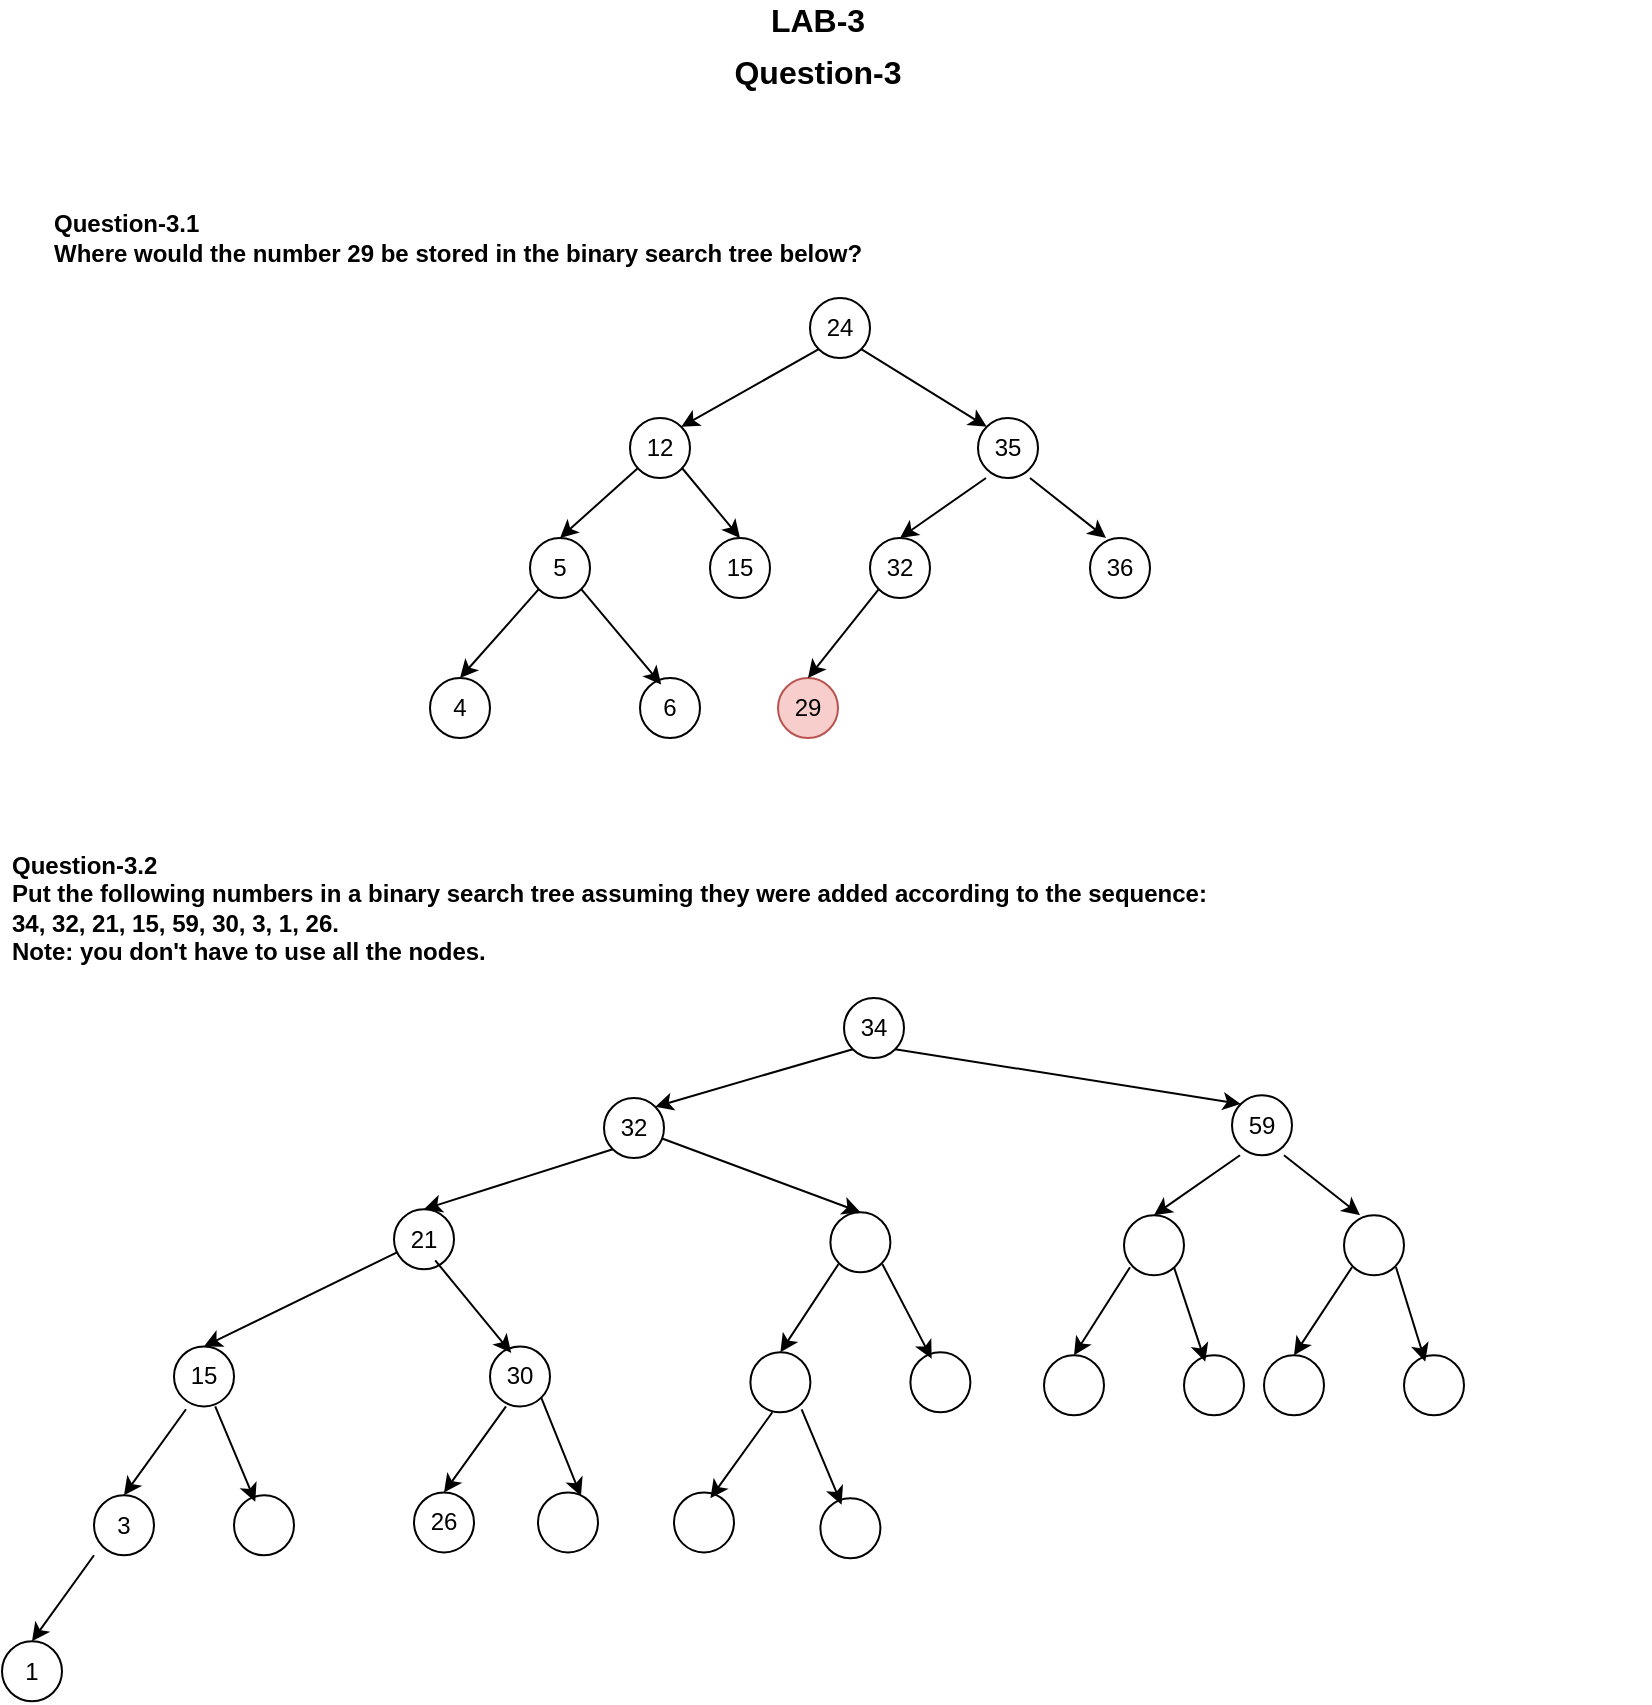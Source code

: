 <mxfile version="28.2.5">
  <diagram name="Page-1" id="CtZrxecPgvAGzupa3rpV">
    <mxGraphModel dx="801" dy="746" grid="1" gridSize="10" guides="1" tooltips="1" connect="1" arrows="1" fold="1" page="1" pageScale="1" pageWidth="850" pageHeight="1100" math="0" shadow="0">
      <root>
        <mxCell id="0" />
        <mxCell id="1" parent="0" />
        <mxCell id="JFBfamYNF0iCNlNNwoPo-1" value="&lt;b&gt;Question-3.1&lt;/b&gt;&lt;div&gt;&lt;b&gt;Where would the number 29 be stored in the binary search tree below?&lt;/b&gt;&lt;/div&gt;" style="text;html=1;align=left;verticalAlign=middle;whiteSpace=wrap;rounded=0;" parent="1" vertex="1">
          <mxGeometry x="41" y="120" width="800" height="40" as="geometry" />
        </mxCell>
        <mxCell id="JFBfamYNF0iCNlNNwoPo-4" value="24" style="ellipse;whiteSpace=wrap;html=1;aspect=fixed;" parent="1" vertex="1">
          <mxGeometry x="421" y="170" width="30" height="30" as="geometry" />
        </mxCell>
        <mxCell id="JFBfamYNF0iCNlNNwoPo-12" value="29" style="ellipse;whiteSpace=wrap;html=1;aspect=fixed;fillColor=#f8cecc;strokeColor=#b85450;" parent="1" vertex="1">
          <mxGeometry x="405" y="360" width="30" height="30" as="geometry" />
        </mxCell>
        <mxCell id="JFBfamYNF0iCNlNNwoPo-13" value="6" style="ellipse;whiteSpace=wrap;html=1;aspect=fixed;" parent="1" vertex="1">
          <mxGeometry x="336" y="360" width="30" height="30" as="geometry" />
        </mxCell>
        <mxCell id="JFBfamYNF0iCNlNNwoPo-14" value="32" style="ellipse;whiteSpace=wrap;html=1;aspect=fixed;" parent="1" vertex="1">
          <mxGeometry x="451" y="290" width="30" height="30" as="geometry" />
        </mxCell>
        <mxCell id="JFBfamYNF0iCNlNNwoPo-15" value="4" style="ellipse;whiteSpace=wrap;html=1;aspect=fixed;" parent="1" vertex="1">
          <mxGeometry x="231" y="360" width="30" height="30" as="geometry" />
        </mxCell>
        <mxCell id="JFBfamYNF0iCNlNNwoPo-17" value="5" style="ellipse;whiteSpace=wrap;html=1;aspect=fixed;" parent="1" vertex="1">
          <mxGeometry x="281" y="290" width="30" height="30" as="geometry" />
        </mxCell>
        <mxCell id="JFBfamYNF0iCNlNNwoPo-18" value="15" style="ellipse;whiteSpace=wrap;html=1;aspect=fixed;" parent="1" vertex="1">
          <mxGeometry x="371" y="290" width="30" height="30" as="geometry" />
        </mxCell>
        <mxCell id="JFBfamYNF0iCNlNNwoPo-19" value="36" style="ellipse;whiteSpace=wrap;html=1;aspect=fixed;" parent="1" vertex="1">
          <mxGeometry x="561" y="290" width="30" height="30" as="geometry" />
        </mxCell>
        <mxCell id="JFBfamYNF0iCNlNNwoPo-20" value="35" style="ellipse;whiteSpace=wrap;html=1;aspect=fixed;" parent="1" vertex="1">
          <mxGeometry x="505" y="230" width="30" height="30" as="geometry" />
        </mxCell>
        <mxCell id="JFBfamYNF0iCNlNNwoPo-21" value="12" style="ellipse;whiteSpace=wrap;html=1;aspect=fixed;" parent="1" vertex="1">
          <mxGeometry x="331" y="230" width="30" height="30" as="geometry" />
        </mxCell>
        <mxCell id="JFBfamYNF0iCNlNNwoPo-22" value="" style="endArrow=classic;html=1;rounded=0;exitX=0;exitY=1;exitDx=0;exitDy=0;entryX=1;entryY=0;entryDx=0;entryDy=0;" parent="1" source="JFBfamYNF0iCNlNNwoPo-4" target="JFBfamYNF0iCNlNNwoPo-21" edge="1">
          <mxGeometry width="50" height="50" relative="1" as="geometry">
            <mxPoint x="401" y="450" as="sourcePoint" />
            <mxPoint x="451" y="400" as="targetPoint" />
          </mxGeometry>
        </mxCell>
        <mxCell id="JFBfamYNF0iCNlNNwoPo-23" value="" style="endArrow=classic;html=1;rounded=0;exitX=1;exitY=1;exitDx=0;exitDy=0;entryX=0;entryY=0;entryDx=0;entryDy=0;" parent="1" source="JFBfamYNF0iCNlNNwoPo-4" target="JFBfamYNF0iCNlNNwoPo-20" edge="1">
          <mxGeometry width="50" height="50" relative="1" as="geometry">
            <mxPoint x="589" y="240" as="sourcePoint" />
            <mxPoint x="551" y="278" as="targetPoint" />
          </mxGeometry>
        </mxCell>
        <mxCell id="JFBfamYNF0iCNlNNwoPo-24" value="" style="endArrow=classic;html=1;rounded=0;exitX=0;exitY=1;exitDx=0;exitDy=0;entryX=0.5;entryY=0;entryDx=0;entryDy=0;" parent="1" target="JFBfamYNF0iCNlNNwoPo-17" edge="1">
          <mxGeometry width="50" height="50" relative="1" as="geometry">
            <mxPoint x="335" y="255" as="sourcePoint" />
            <mxPoint x="297" y="293" as="targetPoint" />
          </mxGeometry>
        </mxCell>
        <mxCell id="JFBfamYNF0iCNlNNwoPo-25" value="" style="endArrow=classic;html=1;rounded=0;exitX=1;exitY=1;exitDx=0;exitDy=0;entryX=0.5;entryY=0;entryDx=0;entryDy=0;" parent="1" target="JFBfamYNF0iCNlNNwoPo-18" edge="1">
          <mxGeometry width="50" height="50" relative="1" as="geometry">
            <mxPoint x="357" y="255" as="sourcePoint" />
            <mxPoint x="395" y="293" as="targetPoint" />
          </mxGeometry>
        </mxCell>
        <mxCell id="JFBfamYNF0iCNlNNwoPo-26" value="" style="endArrow=classic;html=1;rounded=0;exitX=0;exitY=1;exitDx=0;exitDy=0;entryX=0.5;entryY=0;entryDx=0;entryDy=0;" parent="1" target="JFBfamYNF0iCNlNNwoPo-14" edge="1">
          <mxGeometry width="50" height="50" relative="1" as="geometry">
            <mxPoint x="509" y="260" as="sourcePoint" />
            <mxPoint x="471" y="298" as="targetPoint" />
          </mxGeometry>
        </mxCell>
        <mxCell id="JFBfamYNF0iCNlNNwoPo-27" value="" style="endArrow=classic;html=1;rounded=0;exitX=1;exitY=1;exitDx=0;exitDy=0;entryX=0.267;entryY=0;entryDx=0;entryDy=0;entryPerimeter=0;" parent="1" target="JFBfamYNF0iCNlNNwoPo-19" edge="1">
          <mxGeometry width="50" height="50" relative="1" as="geometry">
            <mxPoint x="531" y="260" as="sourcePoint" />
            <mxPoint x="569" y="298" as="targetPoint" />
          </mxGeometry>
        </mxCell>
        <mxCell id="JFBfamYNF0iCNlNNwoPo-28" value="" style="endArrow=classic;html=1;rounded=0;exitX=0;exitY=1;exitDx=0;exitDy=0;entryX=0.5;entryY=0;entryDx=0;entryDy=0;" parent="1" source="JFBfamYNF0iCNlNNwoPo-17" target="JFBfamYNF0iCNlNNwoPo-15" edge="1">
          <mxGeometry width="50" height="50" relative="1" as="geometry">
            <mxPoint x="285" y="320" as="sourcePoint" />
            <mxPoint x="247" y="358" as="targetPoint" />
          </mxGeometry>
        </mxCell>
        <mxCell id="JFBfamYNF0iCNlNNwoPo-29" value="" style="endArrow=classic;html=1;rounded=0;exitX=1;exitY=1;exitDx=0;exitDy=0;entryX=0.354;entryY=0.108;entryDx=0;entryDy=0;entryPerimeter=0;" parent="1" source="JFBfamYNF0iCNlNNwoPo-17" target="JFBfamYNF0iCNlNNwoPo-13" edge="1">
          <mxGeometry width="50" height="50" relative="1" as="geometry">
            <mxPoint x="307" y="320" as="sourcePoint" />
            <mxPoint x="345" y="358" as="targetPoint" />
          </mxGeometry>
        </mxCell>
        <mxCell id="JFBfamYNF0iCNlNNwoPo-30" value="&lt;b&gt;Question-3.2&lt;/b&gt;&lt;div&gt;&lt;b&gt;Put the following numbers in a binary search tree assuming they were added according to the sequence:&lt;/b&gt;&lt;/div&gt;&lt;div&gt;&lt;b&gt;34, 32, 21, 15, 59, 30, 3, 1, 26.&amp;nbsp;&lt;/b&gt;&lt;/div&gt;&lt;div&gt;&lt;b&gt;Note: you don&#39;t have to use all the nodes.&lt;/b&gt;&lt;/div&gt;" style="text;html=1;align=left;verticalAlign=top;whiteSpace=wrap;rounded=0;" parent="1" vertex="1">
          <mxGeometry x="20" y="440" width="800" height="70" as="geometry" />
        </mxCell>
        <mxCell id="JFBfamYNF0iCNlNNwoPo-33" value="34" style="ellipse;whiteSpace=wrap;html=1;aspect=fixed;" parent="1" vertex="1">
          <mxGeometry x="438" y="520" width="30" height="30" as="geometry" />
        </mxCell>
        <mxCell id="JFBfamYNF0iCNlNNwoPo-34" value="30" style="ellipse;whiteSpace=wrap;html=1;aspect=fixed;" parent="1" vertex="1">
          <mxGeometry x="261" y="694.22" width="30" height="30" as="geometry" />
        </mxCell>
        <mxCell id="JFBfamYNF0iCNlNNwoPo-35" value="" style="ellipse;whiteSpace=wrap;html=1;aspect=fixed;" parent="1" vertex="1">
          <mxGeometry x="578" y="628.61" width="30" height="30" as="geometry" />
        </mxCell>
        <mxCell id="JFBfamYNF0iCNlNNwoPo-36" value="15" style="ellipse;whiteSpace=wrap;html=1;aspect=fixed;" parent="1" vertex="1">
          <mxGeometry x="103" y="694.22" width="30" height="30" as="geometry" />
        </mxCell>
        <mxCell id="JFBfamYNF0iCNlNNwoPo-37" value="21" style="ellipse;whiteSpace=wrap;html=1;aspect=fixed;" parent="1" vertex="1">
          <mxGeometry x="213" y="625.61" width="30" height="30" as="geometry" />
        </mxCell>
        <mxCell id="JFBfamYNF0iCNlNNwoPo-38" value="" style="ellipse;whiteSpace=wrap;html=1;aspect=fixed;" parent="1" vertex="1">
          <mxGeometry x="431.2" y="627.11" width="30" height="30" as="geometry" />
        </mxCell>
        <mxCell id="JFBfamYNF0iCNlNNwoPo-39" value="" style="ellipse;whiteSpace=wrap;html=1;aspect=fixed;" parent="1" vertex="1">
          <mxGeometry x="688" y="628.61" width="30" height="30" as="geometry" />
        </mxCell>
        <mxCell id="JFBfamYNF0iCNlNNwoPo-40" value="59" style="ellipse;whiteSpace=wrap;html=1;aspect=fixed;" parent="1" vertex="1">
          <mxGeometry x="632" y="568.61" width="30" height="30" as="geometry" />
        </mxCell>
        <mxCell id="JFBfamYNF0iCNlNNwoPo-41" value="32" style="ellipse;whiteSpace=wrap;html=1;aspect=fixed;" parent="1" vertex="1">
          <mxGeometry x="318" y="570" width="30" height="30" as="geometry" />
        </mxCell>
        <mxCell id="JFBfamYNF0iCNlNNwoPo-42" value="" style="endArrow=classic;html=1;rounded=0;exitX=0;exitY=1;exitDx=0;exitDy=0;entryX=1;entryY=0;entryDx=0;entryDy=0;" parent="1" source="JFBfamYNF0iCNlNNwoPo-33" target="JFBfamYNF0iCNlNNwoPo-41" edge="1">
          <mxGeometry width="50" height="50" relative="1" as="geometry">
            <mxPoint x="418" y="800" as="sourcePoint" />
            <mxPoint x="468" y="750" as="targetPoint" />
          </mxGeometry>
        </mxCell>
        <mxCell id="JFBfamYNF0iCNlNNwoPo-43" value="" style="endArrow=classic;html=1;rounded=0;exitX=1;exitY=1;exitDx=0;exitDy=0;entryX=0;entryY=0;entryDx=0;entryDy=0;" parent="1" source="JFBfamYNF0iCNlNNwoPo-33" target="JFBfamYNF0iCNlNNwoPo-40" edge="1">
          <mxGeometry width="50" height="50" relative="1" as="geometry">
            <mxPoint x="606" y="590" as="sourcePoint" />
            <mxPoint x="568" y="628" as="targetPoint" />
          </mxGeometry>
        </mxCell>
        <mxCell id="JFBfamYNF0iCNlNNwoPo-44" value="" style="endArrow=classic;html=1;rounded=0;exitX=0;exitY=1;exitDx=0;exitDy=0;entryX=0.5;entryY=0;entryDx=0;entryDy=0;" parent="1" source="JFBfamYNF0iCNlNNwoPo-41" target="JFBfamYNF0iCNlNNwoPo-37" edge="1">
          <mxGeometry width="50" height="50" relative="1" as="geometry">
            <mxPoint x="352" y="605" as="sourcePoint" />
            <mxPoint x="314" y="643" as="targetPoint" />
          </mxGeometry>
        </mxCell>
        <mxCell id="JFBfamYNF0iCNlNNwoPo-45" value="" style="endArrow=classic;html=1;rounded=0;entryX=0.5;entryY=0;entryDx=0;entryDy=0;" parent="1" source="JFBfamYNF0iCNlNNwoPo-41" target="JFBfamYNF0iCNlNNwoPo-38" edge="1">
          <mxGeometry width="50" height="50" relative="1" as="geometry">
            <mxPoint x="374" y="605" as="sourcePoint" />
            <mxPoint x="412" y="643" as="targetPoint" />
          </mxGeometry>
        </mxCell>
        <mxCell id="JFBfamYNF0iCNlNNwoPo-46" value="" style="endArrow=classic;html=1;rounded=0;exitX=0;exitY=1;exitDx=0;exitDy=0;entryX=0.5;entryY=0;entryDx=0;entryDy=0;" parent="1" target="JFBfamYNF0iCNlNNwoPo-35" edge="1">
          <mxGeometry width="50" height="50" relative="1" as="geometry">
            <mxPoint x="636" y="598.61" as="sourcePoint" />
            <mxPoint x="598" y="636.61" as="targetPoint" />
          </mxGeometry>
        </mxCell>
        <mxCell id="JFBfamYNF0iCNlNNwoPo-47" value="" style="endArrow=classic;html=1;rounded=0;exitX=1;exitY=1;exitDx=0;exitDy=0;entryX=0.267;entryY=0;entryDx=0;entryDy=0;entryPerimeter=0;" parent="1" target="JFBfamYNF0iCNlNNwoPo-39" edge="1">
          <mxGeometry width="50" height="50" relative="1" as="geometry">
            <mxPoint x="658" y="598.61" as="sourcePoint" />
            <mxPoint x="696" y="636.61" as="targetPoint" />
          </mxGeometry>
        </mxCell>
        <mxCell id="JFBfamYNF0iCNlNNwoPo-48" value="" style="endArrow=classic;html=1;rounded=0;entryX=0.5;entryY=0;entryDx=0;entryDy=0;" parent="1" source="JFBfamYNF0iCNlNNwoPo-37" target="JFBfamYNF0iCNlNNwoPo-36" edge="1">
          <mxGeometry width="50" height="50" relative="1" as="geometry">
            <mxPoint x="212.393" y="651.217" as="sourcePoint" />
            <mxPoint x="174" y="693.61" as="targetPoint" />
          </mxGeometry>
        </mxCell>
        <mxCell id="JFBfamYNF0iCNlNNwoPo-49" value="" style="endArrow=classic;html=1;rounded=0;exitX=1;exitY=1;exitDx=0;exitDy=0;entryX=0.354;entryY=0.108;entryDx=0;entryDy=0;entryPerimeter=0;" parent="1" target="JFBfamYNF0iCNlNNwoPo-34" edge="1">
          <mxGeometry width="50" height="50" relative="1" as="geometry">
            <mxPoint x="233.607" y="651.217" as="sourcePoint" />
            <mxPoint x="272" y="693.61" as="targetPoint" />
          </mxGeometry>
        </mxCell>
        <mxCell id="JFBfamYNF0iCNlNNwoPo-55" value="" style="ellipse;whiteSpace=wrap;html=1;aspect=fixed;" parent="1" vertex="1">
          <mxGeometry x="471.2" y="697.11" width="30" height="30" as="geometry" />
        </mxCell>
        <mxCell id="JFBfamYNF0iCNlNNwoPo-56" value="" style="ellipse;whiteSpace=wrap;html=1;aspect=fixed;" parent="1" vertex="1">
          <mxGeometry x="391.2" y="697.11" width="30" height="30" as="geometry" />
        </mxCell>
        <mxCell id="JFBfamYNF0iCNlNNwoPo-57" value="" style="endArrow=classic;html=1;rounded=0;exitX=0;exitY=1;exitDx=0;exitDy=0;entryX=0.5;entryY=0;entryDx=0;entryDy=0;" parent="1" target="JFBfamYNF0iCNlNNwoPo-56" edge="1">
          <mxGeometry width="50" height="50" relative="1" as="geometry">
            <mxPoint x="435.2" y="653.11" as="sourcePoint" />
            <mxPoint x="397.2" y="695.11" as="targetPoint" />
          </mxGeometry>
        </mxCell>
        <mxCell id="JFBfamYNF0iCNlNNwoPo-58" value="" style="endArrow=classic;html=1;rounded=0;exitX=1;exitY=1;exitDx=0;exitDy=0;entryX=0.354;entryY=0.108;entryDx=0;entryDy=0;entryPerimeter=0;" parent="1" target="JFBfamYNF0iCNlNNwoPo-55" edge="1">
          <mxGeometry width="50" height="50" relative="1" as="geometry">
            <mxPoint x="457.2" y="653.11" as="sourcePoint" />
            <mxPoint x="495.2" y="695.11" as="targetPoint" />
          </mxGeometry>
        </mxCell>
        <mxCell id="JFBfamYNF0iCNlNNwoPo-59" value="" style="ellipse;whiteSpace=wrap;html=1;aspect=fixed;" parent="1" vertex="1">
          <mxGeometry x="608" y="698.61" width="30" height="30" as="geometry" />
        </mxCell>
        <mxCell id="JFBfamYNF0iCNlNNwoPo-60" value="" style="ellipse;whiteSpace=wrap;html=1;aspect=fixed;" parent="1" vertex="1">
          <mxGeometry x="538" y="698.61" width="30" height="30" as="geometry" />
        </mxCell>
        <mxCell id="JFBfamYNF0iCNlNNwoPo-61" value="" style="endArrow=classic;html=1;rounded=0;exitX=0;exitY=1;exitDx=0;exitDy=0;entryX=0.5;entryY=0;entryDx=0;entryDy=0;" parent="1" target="JFBfamYNF0iCNlNNwoPo-60" edge="1">
          <mxGeometry width="50" height="50" relative="1" as="geometry">
            <mxPoint x="581" y="654.61" as="sourcePoint" />
            <mxPoint x="543" y="696.61" as="targetPoint" />
          </mxGeometry>
        </mxCell>
        <mxCell id="JFBfamYNF0iCNlNNwoPo-62" value="" style="endArrow=classic;html=1;rounded=0;exitX=1;exitY=1;exitDx=0;exitDy=0;entryX=0.354;entryY=0.108;entryDx=0;entryDy=0;entryPerimeter=0;" parent="1" target="JFBfamYNF0iCNlNNwoPo-59" edge="1">
          <mxGeometry width="50" height="50" relative="1" as="geometry">
            <mxPoint x="603" y="654.61" as="sourcePoint" />
            <mxPoint x="641" y="696.61" as="targetPoint" />
          </mxGeometry>
        </mxCell>
        <mxCell id="JFBfamYNF0iCNlNNwoPo-63" value="" style="ellipse;whiteSpace=wrap;html=1;aspect=fixed;" parent="1" vertex="1">
          <mxGeometry x="718" y="698.61" width="30" height="30" as="geometry" />
        </mxCell>
        <mxCell id="JFBfamYNF0iCNlNNwoPo-64" value="" style="ellipse;whiteSpace=wrap;html=1;aspect=fixed;" parent="1" vertex="1">
          <mxGeometry x="648" y="698.61" width="30" height="30" as="geometry" />
        </mxCell>
        <mxCell id="JFBfamYNF0iCNlNNwoPo-65" value="" style="endArrow=classic;html=1;rounded=0;exitX=0;exitY=1;exitDx=0;exitDy=0;entryX=0.5;entryY=0;entryDx=0;entryDy=0;" parent="1" target="JFBfamYNF0iCNlNNwoPo-64" edge="1">
          <mxGeometry width="50" height="50" relative="1" as="geometry">
            <mxPoint x="692" y="654.61" as="sourcePoint" />
            <mxPoint x="654" y="696.61" as="targetPoint" />
          </mxGeometry>
        </mxCell>
        <mxCell id="JFBfamYNF0iCNlNNwoPo-66" value="" style="endArrow=classic;html=1;rounded=0;exitX=1;exitY=1;exitDx=0;exitDy=0;entryX=0.354;entryY=0.108;entryDx=0;entryDy=0;entryPerimeter=0;" parent="1" target="JFBfamYNF0iCNlNNwoPo-63" edge="1">
          <mxGeometry width="50" height="50" relative="1" as="geometry">
            <mxPoint x="714" y="654.61" as="sourcePoint" />
            <mxPoint x="752" y="696.61" as="targetPoint" />
          </mxGeometry>
        </mxCell>
        <mxCell id="JFBfamYNF0iCNlNNwoPo-67" value="" style="ellipse;whiteSpace=wrap;html=1;aspect=fixed;" parent="1" vertex="1">
          <mxGeometry x="133" y="768.613" width="30" height="30" as="geometry" />
        </mxCell>
        <mxCell id="JFBfamYNF0iCNlNNwoPo-68" value="3" style="ellipse;whiteSpace=wrap;html=1;aspect=fixed;" parent="1" vertex="1">
          <mxGeometry x="63" y="768.613" width="30" height="30" as="geometry" />
        </mxCell>
        <mxCell id="JFBfamYNF0iCNlNNwoPo-69" value="" style="endArrow=classic;html=1;rounded=0;entryX=0.5;entryY=0;entryDx=0;entryDy=0;" parent="1" target="JFBfamYNF0iCNlNNwoPo-68" edge="1">
          <mxGeometry width="50" height="50" relative="1" as="geometry">
            <mxPoint x="109" y="725.613" as="sourcePoint" />
            <mxPoint x="64" y="766.613" as="targetPoint" />
          </mxGeometry>
        </mxCell>
        <mxCell id="JFBfamYNF0iCNlNNwoPo-70" value="" style="endArrow=classic;html=1;rounded=0;exitX=1;exitY=1;exitDx=0;exitDy=0;entryX=0.354;entryY=0.108;entryDx=0;entryDy=0;entryPerimeter=0;" parent="1" target="JFBfamYNF0iCNlNNwoPo-67" edge="1">
          <mxGeometry width="50" height="50" relative="1" as="geometry">
            <mxPoint x="123.607" y="724.22" as="sourcePoint" />
            <mxPoint x="162" y="766.613" as="targetPoint" />
          </mxGeometry>
        </mxCell>
        <mxCell id="JFBfamYNF0iCNlNNwoPo-71" value="" style="ellipse;whiteSpace=wrap;html=1;aspect=fixed;" parent="1" vertex="1">
          <mxGeometry x="353" y="767.223" width="30" height="30" as="geometry" />
        </mxCell>
        <mxCell id="JFBfamYNF0iCNlNNwoPo-72" value="26" style="ellipse;whiteSpace=wrap;html=1;aspect=fixed;" parent="1" vertex="1">
          <mxGeometry x="223" y="767.223" width="30" height="30" as="geometry" />
        </mxCell>
        <mxCell id="JFBfamYNF0iCNlNNwoPo-73" value="" style="endArrow=classic;html=1;rounded=0;entryX=0.5;entryY=0;entryDx=0;entryDy=0;" parent="1" target="JFBfamYNF0iCNlNNwoPo-72" edge="1">
          <mxGeometry width="50" height="50" relative="1" as="geometry">
            <mxPoint x="269" y="724.223" as="sourcePoint" />
            <mxPoint x="224" y="765.223" as="targetPoint" />
          </mxGeometry>
        </mxCell>
        <mxCell id="JFBfamYNF0iCNlNNwoPo-74" value="" style="endArrow=classic;html=1;rounded=0;exitX=1;exitY=1;exitDx=0;exitDy=0;entryX=0.716;entryY=0.062;entryDx=0;entryDy=0;entryPerimeter=0;" parent="1" source="JFBfamYNF0iCNlNNwoPo-34" target="JFBfamYNF0iCNlNNwoPo-76" edge="1">
          <mxGeometry width="50" height="50" relative="1" as="geometry">
            <mxPoint x="364.807" y="725.72" as="sourcePoint" />
            <mxPoint x="403.2" y="768.113" as="targetPoint" />
          </mxGeometry>
        </mxCell>
        <mxCell id="JFBfamYNF0iCNlNNwoPo-75" value="" style="ellipse;whiteSpace=wrap;html=1;aspect=fixed;" parent="1" vertex="1">
          <mxGeometry x="426.2" y="770.113" width="30" height="30" as="geometry" />
        </mxCell>
        <mxCell id="JFBfamYNF0iCNlNNwoPo-76" value="" style="ellipse;whiteSpace=wrap;html=1;aspect=fixed;" parent="1" vertex="1">
          <mxGeometry x="285" y="767.223" width="30" height="30" as="geometry" />
        </mxCell>
        <mxCell id="JFBfamYNF0iCNlNNwoPo-77" value="" style="endArrow=classic;html=1;rounded=0;entryX=0.5;entryY=0;entryDx=0;entryDy=0;" parent="1" edge="1">
          <mxGeometry width="50" height="50" relative="1" as="geometry">
            <mxPoint x="402.2" y="727.113" as="sourcePoint" />
            <mxPoint x="371.2" y="770.113" as="targetPoint" />
          </mxGeometry>
        </mxCell>
        <mxCell id="JFBfamYNF0iCNlNNwoPo-78" value="" style="endArrow=classic;html=1;rounded=0;exitX=1;exitY=1;exitDx=0;exitDy=0;entryX=0.354;entryY=0.108;entryDx=0;entryDy=0;entryPerimeter=0;" parent="1" target="JFBfamYNF0iCNlNNwoPo-75" edge="1">
          <mxGeometry width="50" height="50" relative="1" as="geometry">
            <mxPoint x="416.807" y="725.72" as="sourcePoint" />
            <mxPoint x="455.2" y="768.113" as="targetPoint" />
          </mxGeometry>
        </mxCell>
        <mxCell id="JFBfamYNF0iCNlNNwoPo-79" value="" style="endArrow=classic;html=1;rounded=0;entryX=0.5;entryY=0;entryDx=0;entryDy=0;exitX=0;exitY=1;exitDx=0;exitDy=0;" parent="1" source="JFBfamYNF0iCNlNNwoPo-14" target="JFBfamYNF0iCNlNNwoPo-12" edge="1">
          <mxGeometry width="50" height="50" relative="1" as="geometry">
            <mxPoint x="456.203" y="299.997" as="sourcePoint" />
            <mxPoint x="414.81" y="342.78" as="targetPoint" />
          </mxGeometry>
        </mxCell>
        <mxCell id="rihcxN5UTjiLVQ_BDiFT-3" value="&lt;span style=&quot;font-weight: 700; text-align: left; font-size: 16px;&quot;&gt;LAB-3&lt;/span&gt;&lt;div style=&quot;font-size: 24px; font-weight: 700; text-align: left; text-wrap-mode: nowrap;&quot;&gt;&lt;span style=&quot;font-size: 16px; text-wrap-mode: wrap;&quot;&gt;Question-3&lt;/span&gt;&lt;/div&gt;" style="text;html=1;align=center;verticalAlign=middle;whiteSpace=wrap;rounded=0;" parent="1" vertex="1">
          <mxGeometry x="345" y="30" width="160" height="30" as="geometry" />
        </mxCell>
        <mxCell id="V6SdO9y3wV_8a_rpXkbe-1" value="1" style="ellipse;whiteSpace=wrap;html=1;aspect=fixed;" vertex="1" parent="1">
          <mxGeometry x="17" y="841.61" width="30" height="30" as="geometry" />
        </mxCell>
        <mxCell id="V6SdO9y3wV_8a_rpXkbe-2" value="" style="endArrow=classic;html=1;rounded=0;entryX=0.5;entryY=0;entryDx=0;entryDy=0;" edge="1" parent="1" target="V6SdO9y3wV_8a_rpXkbe-1">
          <mxGeometry width="50" height="50" relative="1" as="geometry">
            <mxPoint x="63" y="798.61" as="sourcePoint" />
            <mxPoint x="18" y="839.61" as="targetPoint" />
          </mxGeometry>
        </mxCell>
      </root>
    </mxGraphModel>
  </diagram>
</mxfile>
